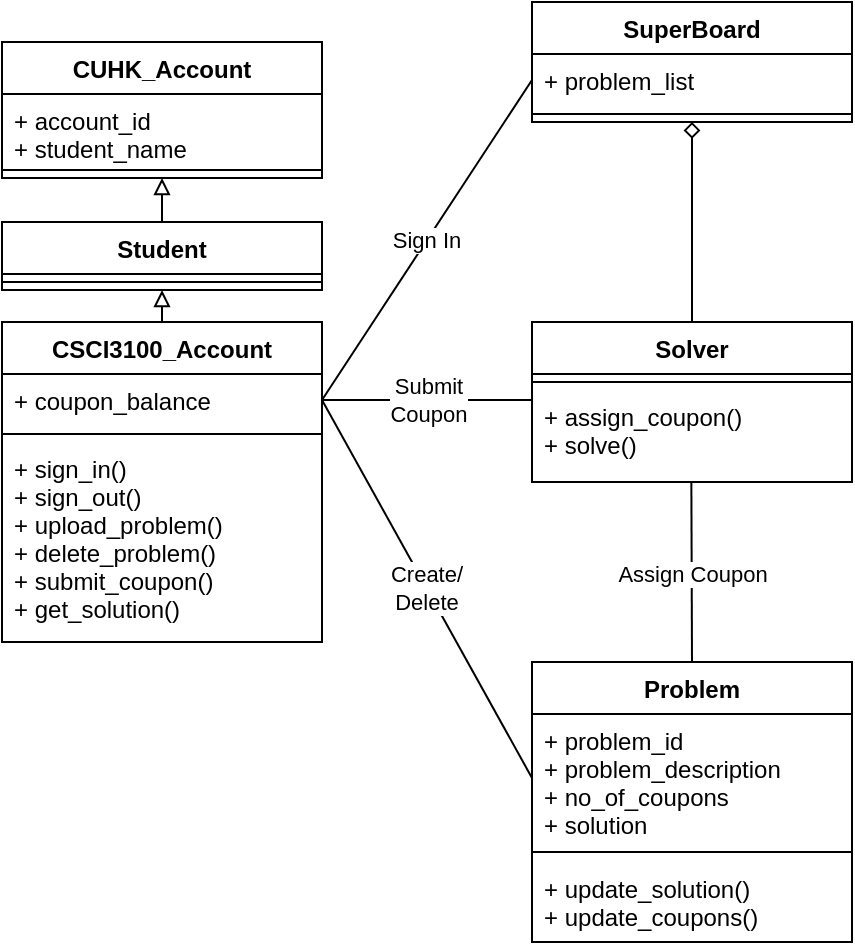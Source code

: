 <mxfile version="14.4.8" type="github">
  <diagram id="FGVHmhKpvSUOe_zjsRUQ" name="Page-1">
    <mxGraphModel dx="920" dy="568" grid="1" gridSize="10" guides="1" tooltips="1" connect="1" arrows="1" fold="1" page="1" pageScale="1" pageWidth="850" pageHeight="1100" math="0" shadow="0">
      <root>
        <mxCell id="0" />
        <mxCell id="1" parent="0" />
        <mxCell id="moyqgmGMF7BgcqPsG2F3-2" value="CUHK_Account" style="swimlane;fontStyle=1;align=center;verticalAlign=top;childLayout=stackLayout;horizontal=1;startSize=26;horizontalStack=0;resizeParent=1;resizeParentMax=0;resizeLast=0;collapsible=1;marginBottom=0;" vertex="1" parent="1">
          <mxGeometry x="80" y="240" width="160" height="68" as="geometry" />
        </mxCell>
        <mxCell id="moyqgmGMF7BgcqPsG2F3-3" value="+ account_id&#xa;+ student_name" style="text;strokeColor=none;fillColor=none;align=left;verticalAlign=top;spacingLeft=4;spacingRight=4;overflow=hidden;rotatable=0;points=[[0,0.5],[1,0.5]];portConstraint=eastwest;" vertex="1" parent="moyqgmGMF7BgcqPsG2F3-2">
          <mxGeometry y="26" width="160" height="34" as="geometry" />
        </mxCell>
        <mxCell id="moyqgmGMF7BgcqPsG2F3-4" value="" style="line;strokeWidth=1;fillColor=none;align=left;verticalAlign=middle;spacingTop=-1;spacingLeft=3;spacingRight=3;rotatable=0;labelPosition=right;points=[];portConstraint=eastwest;" vertex="1" parent="moyqgmGMF7BgcqPsG2F3-2">
          <mxGeometry y="60" width="160" height="8" as="geometry" />
        </mxCell>
        <mxCell id="moyqgmGMF7BgcqPsG2F3-11" style="rounded=0;orthogonalLoop=1;jettySize=auto;html=1;exitX=0.5;exitY=0;exitDx=0;exitDy=0;entryX=0.5;entryY=1;entryDx=0;entryDy=0;endArrow=block;endFill=0;" edge="1" parent="1" source="moyqgmGMF7BgcqPsG2F3-6" target="moyqgmGMF7BgcqPsG2F3-22">
          <mxGeometry relative="1" as="geometry">
            <mxPoint x="159.68" y="306.156" as="targetPoint" />
          </mxGeometry>
        </mxCell>
        <mxCell id="moyqgmGMF7BgcqPsG2F3-6" value="CSCI3100_Account" style="swimlane;fontStyle=1;align=center;verticalAlign=top;childLayout=stackLayout;horizontal=1;startSize=26;horizontalStack=0;resizeParent=1;resizeParentMax=0;resizeLast=0;collapsible=1;marginBottom=0;" vertex="1" parent="1">
          <mxGeometry x="80" y="380" width="160" height="160" as="geometry" />
        </mxCell>
        <mxCell id="moyqgmGMF7BgcqPsG2F3-7" value="+ coupon_balance" style="text;strokeColor=none;fillColor=none;align=left;verticalAlign=top;spacingLeft=4;spacingRight=4;overflow=hidden;rotatable=0;points=[[0,0.5],[1,0.5]];portConstraint=eastwest;" vertex="1" parent="moyqgmGMF7BgcqPsG2F3-6">
          <mxGeometry y="26" width="160" height="26" as="geometry" />
        </mxCell>
        <mxCell id="moyqgmGMF7BgcqPsG2F3-8" value="" style="line;strokeWidth=1;fillColor=none;align=left;verticalAlign=middle;spacingTop=-1;spacingLeft=3;spacingRight=3;rotatable=0;labelPosition=right;points=[];portConstraint=eastwest;" vertex="1" parent="moyqgmGMF7BgcqPsG2F3-6">
          <mxGeometry y="52" width="160" height="8" as="geometry" />
        </mxCell>
        <mxCell id="moyqgmGMF7BgcqPsG2F3-9" value="+ sign_in()&#xa;+ sign_out()&#xa;+ upload_problem()&#xa;+ delete_problem()&#xa;+ submit_coupon()&#xa;+ get_solution()" style="text;strokeColor=none;fillColor=none;align=left;verticalAlign=top;spacingLeft=4;spacingRight=4;overflow=hidden;rotatable=0;points=[[0,0.5],[1,0.5]];portConstraint=eastwest;" vertex="1" parent="moyqgmGMF7BgcqPsG2F3-6">
          <mxGeometry y="60" width="160" height="100" as="geometry" />
        </mxCell>
        <mxCell id="moyqgmGMF7BgcqPsG2F3-12" value="SuperBoard" style="swimlane;fontStyle=1;align=center;verticalAlign=top;childLayout=stackLayout;horizontal=1;startSize=26;horizontalStack=0;resizeParent=1;resizeParentMax=0;resizeLast=0;collapsible=1;marginBottom=0;" vertex="1" parent="1">
          <mxGeometry x="345" y="220" width="160" height="60" as="geometry" />
        </mxCell>
        <mxCell id="moyqgmGMF7BgcqPsG2F3-13" value="+ problem_list" style="text;strokeColor=none;fillColor=none;align=left;verticalAlign=top;spacingLeft=4;spacingRight=4;overflow=hidden;rotatable=0;points=[[0,0.5],[1,0.5]];portConstraint=eastwest;" vertex="1" parent="moyqgmGMF7BgcqPsG2F3-12">
          <mxGeometry y="26" width="160" height="26" as="geometry" />
        </mxCell>
        <mxCell id="moyqgmGMF7BgcqPsG2F3-14" value="" style="line;strokeWidth=1;fillColor=none;align=left;verticalAlign=middle;spacingTop=-1;spacingLeft=3;spacingRight=3;rotatable=0;labelPosition=right;points=[];portConstraint=eastwest;" vertex="1" parent="moyqgmGMF7BgcqPsG2F3-12">
          <mxGeometry y="52" width="160" height="8" as="geometry" />
        </mxCell>
        <mxCell id="moyqgmGMF7BgcqPsG2F3-21" style="edgeStyle=none;rounded=0;orthogonalLoop=1;jettySize=auto;html=1;exitX=0.5;exitY=0;exitDx=0;exitDy=0;endArrow=diamond;endFill=0;entryX=0.5;entryY=1;entryDx=0;entryDy=0;" edge="1" parent="1" source="moyqgmGMF7BgcqPsG2F3-16" target="moyqgmGMF7BgcqPsG2F3-12">
          <mxGeometry relative="1" as="geometry">
            <mxPoint x="485" y="330" as="targetPoint" />
          </mxGeometry>
        </mxCell>
        <mxCell id="moyqgmGMF7BgcqPsG2F3-16" value="Solver" style="swimlane;fontStyle=1;align=center;verticalAlign=top;childLayout=stackLayout;horizontal=1;startSize=26;horizontalStack=0;resizeParent=1;resizeParentMax=0;resizeLast=0;collapsible=1;marginBottom=0;" vertex="1" parent="1">
          <mxGeometry x="345" y="380" width="160" height="80" as="geometry" />
        </mxCell>
        <mxCell id="moyqgmGMF7BgcqPsG2F3-18" value="" style="line;strokeWidth=1;fillColor=none;align=left;verticalAlign=middle;spacingTop=-1;spacingLeft=3;spacingRight=3;rotatable=0;labelPosition=right;points=[];portConstraint=eastwest;" vertex="1" parent="moyqgmGMF7BgcqPsG2F3-16">
          <mxGeometry y="26" width="160" height="8" as="geometry" />
        </mxCell>
        <mxCell id="moyqgmGMF7BgcqPsG2F3-19" value="+ assign_coupon()&#xa;+ solve()" style="text;strokeColor=none;fillColor=none;align=left;verticalAlign=top;spacingLeft=4;spacingRight=4;overflow=hidden;rotatable=0;points=[[0,0.5],[1,0.5]];portConstraint=eastwest;" vertex="1" parent="moyqgmGMF7BgcqPsG2F3-16">
          <mxGeometry y="34" width="160" height="46" as="geometry" />
        </mxCell>
        <mxCell id="moyqgmGMF7BgcqPsG2F3-20" value="Sign In" style="edgeStyle=none;rounded=0;orthogonalLoop=1;jettySize=auto;html=1;exitX=1;exitY=0.5;exitDx=0;exitDy=0;entryX=0;entryY=0.5;entryDx=0;entryDy=0;endArrow=none;endFill=0;" edge="1" parent="1" source="moyqgmGMF7BgcqPsG2F3-7" target="moyqgmGMF7BgcqPsG2F3-13">
          <mxGeometry relative="1" as="geometry" />
        </mxCell>
        <mxCell id="moyqgmGMF7BgcqPsG2F3-22" value="Student" style="swimlane;fontStyle=1;align=center;verticalAlign=top;childLayout=stackLayout;horizontal=1;startSize=26;horizontalStack=0;resizeParent=1;resizeParentMax=0;resizeLast=0;collapsible=1;marginBottom=0;" vertex="1" parent="1">
          <mxGeometry x="80" y="330" width="160" height="34" as="geometry" />
        </mxCell>
        <mxCell id="moyqgmGMF7BgcqPsG2F3-24" value="" style="line;strokeWidth=1;fillColor=none;align=left;verticalAlign=middle;spacingTop=-1;spacingLeft=3;spacingRight=3;rotatable=0;labelPosition=right;points=[];portConstraint=eastwest;" vertex="1" parent="moyqgmGMF7BgcqPsG2F3-22">
          <mxGeometry y="26" width="160" height="8" as="geometry" />
        </mxCell>
        <mxCell id="moyqgmGMF7BgcqPsG2F3-32" value="Assign Coupon" style="edgeStyle=none;rounded=0;orthogonalLoop=1;jettySize=auto;html=1;exitX=0.5;exitY=0;exitDx=0;exitDy=0;entryX=0.498;entryY=1.012;entryDx=0;entryDy=0;entryPerimeter=0;endArrow=none;endFill=0;" edge="1" parent="1" source="moyqgmGMF7BgcqPsG2F3-26" target="moyqgmGMF7BgcqPsG2F3-19">
          <mxGeometry relative="1" as="geometry" />
        </mxCell>
        <mxCell id="moyqgmGMF7BgcqPsG2F3-26" value="Problem" style="swimlane;fontStyle=1;align=center;verticalAlign=top;childLayout=stackLayout;horizontal=1;startSize=26;horizontalStack=0;resizeParent=1;resizeParentMax=0;resizeLast=0;collapsible=1;marginBottom=0;" vertex="1" parent="1">
          <mxGeometry x="345" y="550" width="160" height="140" as="geometry" />
        </mxCell>
        <mxCell id="moyqgmGMF7BgcqPsG2F3-27" value="+ problem_id&#xa;+ problem_description&#xa;+ no_of_coupons&#xa;+ solution" style="text;strokeColor=none;fillColor=none;align=left;verticalAlign=top;spacingLeft=4;spacingRight=4;overflow=hidden;rotatable=0;points=[[0,0.5],[1,0.5]];portConstraint=eastwest;" vertex="1" parent="moyqgmGMF7BgcqPsG2F3-26">
          <mxGeometry y="26" width="160" height="64" as="geometry" />
        </mxCell>
        <mxCell id="moyqgmGMF7BgcqPsG2F3-28" value="" style="line;strokeWidth=1;fillColor=none;align=left;verticalAlign=middle;spacingTop=-1;spacingLeft=3;spacingRight=3;rotatable=0;labelPosition=right;points=[];portConstraint=eastwest;" vertex="1" parent="moyqgmGMF7BgcqPsG2F3-26">
          <mxGeometry y="90" width="160" height="10" as="geometry" />
        </mxCell>
        <mxCell id="moyqgmGMF7BgcqPsG2F3-29" value="+ update_solution()&#xa;+ update_coupons()" style="text;strokeColor=none;fillColor=none;align=left;verticalAlign=top;spacingLeft=4;spacingRight=4;overflow=hidden;rotatable=0;points=[[0,0.5],[1,0.5]];portConstraint=eastwest;" vertex="1" parent="moyqgmGMF7BgcqPsG2F3-26">
          <mxGeometry y="100" width="160" height="40" as="geometry" />
        </mxCell>
        <mxCell id="moyqgmGMF7BgcqPsG2F3-31" style="rounded=0;orthogonalLoop=1;jettySize=auto;html=1;exitX=0.5;exitY=0;exitDx=0;exitDy=0;entryX=0.5;entryY=1;entryDx=0;entryDy=0;endArrow=block;endFill=0;" edge="1" parent="1" source="moyqgmGMF7BgcqPsG2F3-22" target="moyqgmGMF7BgcqPsG2F3-2">
          <mxGeometry relative="1" as="geometry">
            <mxPoint x="170" y="390" as="sourcePoint" />
            <mxPoint x="159.68" y="145.066" as="targetPoint" />
          </mxGeometry>
        </mxCell>
        <mxCell id="moyqgmGMF7BgcqPsG2F3-33" value="Create/&lt;br&gt;Delete" style="edgeStyle=none;rounded=0;orthogonalLoop=1;jettySize=auto;html=1;exitX=1;exitY=0.5;exitDx=0;exitDy=0;entryX=0;entryY=0.5;entryDx=0;entryDy=0;endArrow=none;endFill=0;" edge="1" parent="1" source="moyqgmGMF7BgcqPsG2F3-7" target="moyqgmGMF7BgcqPsG2F3-27">
          <mxGeometry relative="1" as="geometry" />
        </mxCell>
        <mxCell id="moyqgmGMF7BgcqPsG2F3-34" value="Submit&lt;br&gt;Coupon" style="edgeStyle=none;rounded=0;orthogonalLoop=1;jettySize=auto;html=1;exitX=1;exitY=0.5;exitDx=0;exitDy=0;entryX=0;entryY=0.5;entryDx=0;entryDy=0;endArrow=none;endFill=0;" edge="1" parent="1" source="moyqgmGMF7BgcqPsG2F3-7">
          <mxGeometry relative="1" as="geometry">
            <mxPoint x="345" y="419" as="targetPoint" />
          </mxGeometry>
        </mxCell>
      </root>
    </mxGraphModel>
  </diagram>
</mxfile>
